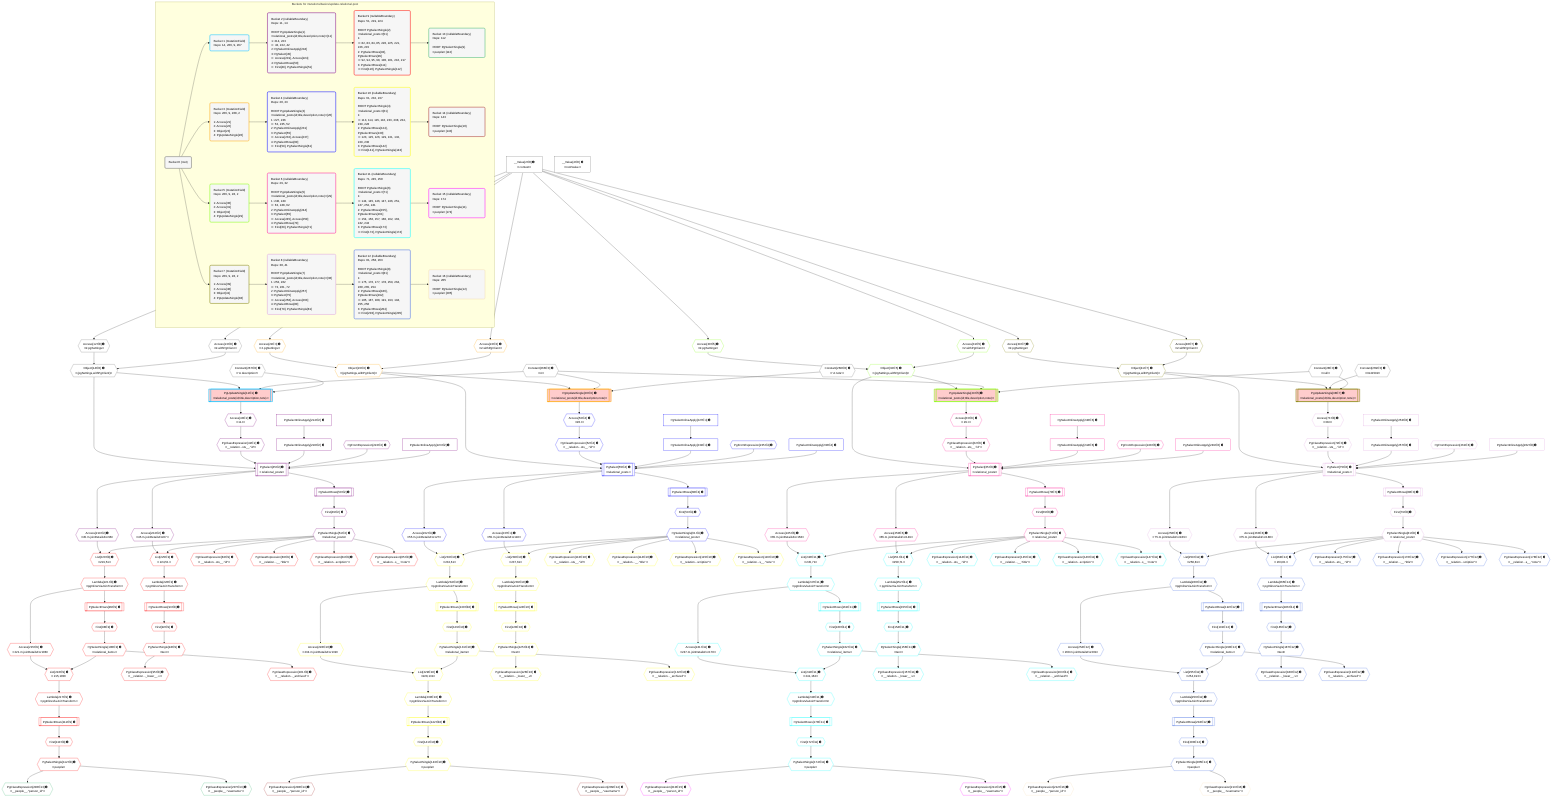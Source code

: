 %%{init: {'themeVariables': { 'fontSize': '12px'}}}%%
graph TD
    classDef path fill:#eee,stroke:#000,color:#000
    classDef plan fill:#fff,stroke-width:1px,color:#000
    classDef itemplan fill:#fff,stroke-width:2px,color:#000
    classDef unbatchedplan fill:#dff,stroke-width:1px,color:#000
    classDef sideeffectplan fill:#fcc,stroke-width:2px,color:#000
    classDef bucket fill:#f6f6f6,color:#000,stroke-width:2px,text-align:left


    %% plan dependencies
    Object14{{"Object[14∈0] ➊<br />ᐸ{pgSettings,withPgClient}ᐳ"}}:::plan
    Access12{{"Access[12∈0] ➊<br />ᐸ2.pgSettingsᐳ"}}:::plan
    Access13{{"Access[13∈0] ➊<br />ᐸ2.withPgClientᐳ"}}:::plan
    Access12 & Access13 --> Object14
    __Value2["__Value[2∈0] ➊<br />ᐸcontextᐳ"]:::plan
    __Value2 --> Access12
    __Value2 --> Access13
    __Value4["__Value[4∈0] ➊<br />ᐸrootValueᐳ"]:::plan
    Constant28{{"Constant[28∈0] ➊<br />ᐸnullᐳ"}}:::plan
    Constant266{{"Constant[266∈0] ➊<br />ᐸ4ᐳ"}}:::plan
    Constant267{{"Constant[267∈0] ➊<br />ᐸ'A description'ᐳ"}}:::plan
    Constant268{{"Constant[268∈0] ➊<br />ᐸ'A note'ᐳ"}}:::plan
    Constant269{{"Constant[269∈0] ➊<br />ᐸ3141592ᐳ"}}:::plan
    PgUpdateSingle11[["PgUpdateSingle[11∈1] ➊<br />ᐸrelational_posts(id;title,description,note)ᐳ"]]:::sideeffectplan
    Object14 & Constant266 & Constant267 --> PgUpdateSingle11
    PgSelect45[["PgSelect[45∈2] ➊<br />ᐸrelational_postsᐳ"]]:::plan
    PgClassExpression42{{"PgClassExpression[42∈2] ➊<br />ᐸ__relation...sts__.”id”ᐳ"}}:::plan
    PgSelectInlineApply218["PgSelectInlineApply[218∈2] ➊"]:::plan
    PgFromExpression222{{"PgFromExpression[222∈2] ➊"}}:::plan
    PgSelectInlineApply223["PgSelectInlineApply[223∈2] ➊"]:::plan
    Object14 & PgClassExpression42 & PgSelectInlineApply218 & PgFromExpression222 & PgSelectInlineApply223 --> PgSelect45
    Access43{{"Access[43∈2] ➊<br />ᐸ11.tᐳ"}}:::plan
    Access43 --> PgClassExpression42
    PgUpdateSingle11 --> Access43
    First49{{"First[49∈2] ➊"}}:::plan
    PgSelectRows50[["PgSelectRows[50∈2] ➊"]]:::plan
    PgSelectRows50 --> First49
    PgSelect45 --> PgSelectRows50
    PgSelectSingle51{{"PgSelectSingle[51∈2] ➊<br />ᐸrelational_postsᐳ"}}:::plan
    First49 --> PgSelectSingle51
    PgSelectInlineApply214["PgSelectInlineApply[214∈2] ➊"]:::plan
    PgSelectInlineApply214 --> PgSelectInlineApply218
    Access219{{"Access[219∈2] ➊<br />ᐸ45.m.joinDetailsFor96ᐳ"}}:::plan
    PgSelect45 --> Access219
    Access224{{"Access[224∈2] ➊<br />ᐸ45.m.joinDetailsFor87ᐳ"}}:::plan
    PgSelect45 --> Access224
    List216{{"List[216∈9] ➊<br />ᐸ215,100ᐳ"}}:::plan
    Access215{{"Access[215∈9] ➊<br />ᐸ221.m.joinDetailsFor108ᐳ"}}:::plan
    PgSelectSingle100{{"PgSelectSingle[100∈9] ➊<br />ᐸrelational_itemsᐳ"}}:::plan
    Access215 & PgSelectSingle100 --> List216
    List220{{"List[220∈9] ➊<br />ᐸ219,51ᐳ"}}:::plan
    Access219 & PgSelectSingle51 --> List220
    List225{{"List[225∈9] ➊<br />ᐸ224,51ᐳ"}}:::plan
    Access224 & PgSelectSingle51 --> List225
    PgClassExpression82{{"PgClassExpression[82∈9] ➊<br />ᐸ__relation...sts__.”id”ᐳ"}}:::plan
    PgSelectSingle51 --> PgClassExpression82
    PgClassExpression83{{"PgClassExpression[83∈9] ➊<br />ᐸ__relation...__.”title”ᐳ"}}:::plan
    PgSelectSingle51 --> PgClassExpression83
    PgClassExpression84{{"PgClassExpression[84∈9] ➊<br />ᐸ__relation...scription”ᐳ"}}:::plan
    PgSelectSingle51 --> PgClassExpression84
    PgClassExpression85{{"PgClassExpression[85∈9] ➊<br />ᐸ__relation...s__.”note”ᐳ"}}:::plan
    PgSelectSingle51 --> PgClassExpression85
    First92{{"First[92∈9] ➊"}}:::plan
    PgSelectRows93[["PgSelectRows[93∈9] ➊"]]:::plan
    PgSelectRows93 --> First92
    Lambda226{{"Lambda[226∈9] ➊<br />ᐸpgInlineViaJoinTransformᐳ"}}:::plan
    Lambda226 --> PgSelectRows93
    PgSelectSingle94{{"PgSelectSingle[94∈9] ➊<br />ᐸtextᐳ"}}:::plan
    First92 --> PgSelectSingle94
    PgClassExpression95{{"PgClassExpression[95∈9] ➊<br />ᐸ__relation..._lower__.vᐳ"}}:::plan
    PgSelectSingle94 --> PgClassExpression95
    First98{{"First[98∈9] ➊"}}:::plan
    PgSelectRows99[["PgSelectRows[99∈9] ➊"]]:::plan
    PgSelectRows99 --> First98
    Lambda221{{"Lambda[221∈9] ➊<br />ᐸpgInlineViaJoinTransformᐳ"}}:::plan
    Lambda221 --> PgSelectRows99
    First98 --> PgSelectSingle100
    PgClassExpression101{{"PgClassExpression[101∈9] ➊<br />ᐸ__relation..._archived”ᐳ"}}:::plan
    PgSelectSingle100 --> PgClassExpression101
    First110{{"First[110∈9] ➊"}}:::plan
    PgSelectRows111[["PgSelectRows[111∈9] ➊"]]:::plan
    PgSelectRows111 --> First110
    Lambda217{{"Lambda[217∈9] ➊<br />ᐸpgInlineViaJoinTransformᐳ"}}:::plan
    Lambda217 --> PgSelectRows111
    PgSelectSingle112{{"PgSelectSingle[112∈9] ➊<br />ᐸpeopleᐳ"}}:::plan
    First110 --> PgSelectSingle112
    Lambda221 --> Access215
    List216 --> Lambda217
    List220 --> Lambda221
    List225 --> Lambda226
    PgClassExpression206{{"PgClassExpression[206∈13] ➊<br />ᐸ__people__.”person_id”ᐳ"}}:::plan
    PgSelectSingle112 --> PgClassExpression206
    PgClassExpression207{{"PgClassExpression[207∈13] ➊<br />ᐸ__people__.”username”ᐳ"}}:::plan
    PgSelectSingle112 --> PgClassExpression207
    PgUpdateSingle20[["PgUpdateSingle[20∈3] ➊<br />ᐸrelational_posts(id;title,description,note)ᐳ"]]:::sideeffectplan
    Object23{{"Object[23∈3] ➊<br />ᐸ{pgSettings,withPgClient}ᐳ"}}:::plan
    Object23 & Constant266 & Constant268 --> PgUpdateSingle20
    Access21{{"Access[21∈3] ➊<br />ᐸ2.pgSettingsᐳ"}}:::plan
    Access22{{"Access[22∈3] ➊<br />ᐸ2.withPgClientᐳ"}}:::plan
    Access21 & Access22 --> Object23
    __Value2 --> Access21
    __Value2 --> Access22
    PgSelect55[["PgSelect[55∈4] ➊<br />ᐸrelational_postsᐳ"]]:::plan
    PgClassExpression52{{"PgClassExpression[52∈4] ➊<br />ᐸ__relation...sts__.”id”ᐳ"}}:::plan
    PgSelectInlineApply231["PgSelectInlineApply[231∈4] ➊"]:::plan
    PgFromExpression235{{"PgFromExpression[235∈4] ➊"}}:::plan
    PgSelectInlineApply236["PgSelectInlineApply[236∈4] ➊"]:::plan
    Object23 & PgClassExpression52 & PgSelectInlineApply231 & PgFromExpression235 & PgSelectInlineApply236 --> PgSelect55
    Access53{{"Access[53∈4] ➊<br />ᐸ20.tᐳ"}}:::plan
    Access53 --> PgClassExpression52
    PgUpdateSingle20 --> Access53
    First59{{"First[59∈4] ➊"}}:::plan
    PgSelectRows60[["PgSelectRows[60∈4] ➊"]]:::plan
    PgSelectRows60 --> First59
    PgSelect55 --> PgSelectRows60
    PgSelectSingle61{{"PgSelectSingle[61∈4] ➊<br />ᐸrelational_postsᐳ"}}:::plan
    First59 --> PgSelectSingle61
    PgSelectInlineApply227["PgSelectInlineApply[227∈4] ➊"]:::plan
    PgSelectInlineApply227 --> PgSelectInlineApply231
    Access232{{"Access[232∈4] ➊<br />ᐸ55.m.joinDetailsFor127ᐳ"}}:::plan
    PgSelect55 --> Access232
    Access237{{"Access[237∈4] ➊<br />ᐸ55.m.joinDetailsFor118ᐳ"}}:::plan
    PgSelect55 --> Access237
    List229{{"List[229∈10] ➊<br />ᐸ228,131ᐳ"}}:::plan
    Access228{{"Access[228∈10] ➊<br />ᐸ234.m.joinDetailsFor139ᐳ"}}:::plan
    PgSelectSingle131{{"PgSelectSingle[131∈10] ➊<br />ᐸrelational_itemsᐳ"}}:::plan
    Access228 & PgSelectSingle131 --> List229
    List233{{"List[233∈10] ➊<br />ᐸ232,61ᐳ"}}:::plan
    Access232 & PgSelectSingle61 --> List233
    List238{{"List[238∈10] ➊<br />ᐸ237,61ᐳ"}}:::plan
    Access237 & PgSelectSingle61 --> List238
    PgClassExpression113{{"PgClassExpression[113∈10] ➊<br />ᐸ__relation...sts__.”id”ᐳ"}}:::plan
    PgSelectSingle61 --> PgClassExpression113
    PgClassExpression114{{"PgClassExpression[114∈10] ➊<br />ᐸ__relation...__.”title”ᐳ"}}:::plan
    PgSelectSingle61 --> PgClassExpression114
    PgClassExpression115{{"PgClassExpression[115∈10] ➊<br />ᐸ__relation...scription”ᐳ"}}:::plan
    PgSelectSingle61 --> PgClassExpression115
    PgClassExpression116{{"PgClassExpression[116∈10] ➊<br />ᐸ__relation...s__.”note”ᐳ"}}:::plan
    PgSelectSingle61 --> PgClassExpression116
    First123{{"First[123∈10] ➊"}}:::plan
    PgSelectRows124[["PgSelectRows[124∈10] ➊"]]:::plan
    PgSelectRows124 --> First123
    Lambda239{{"Lambda[239∈10] ➊<br />ᐸpgInlineViaJoinTransformᐳ"}}:::plan
    Lambda239 --> PgSelectRows124
    PgSelectSingle125{{"PgSelectSingle[125∈10] ➊<br />ᐸtextᐳ"}}:::plan
    First123 --> PgSelectSingle125
    PgClassExpression126{{"PgClassExpression[126∈10] ➊<br />ᐸ__relation..._lower__.vᐳ"}}:::plan
    PgSelectSingle125 --> PgClassExpression126
    First129{{"First[129∈10] ➊"}}:::plan
    PgSelectRows130[["PgSelectRows[130∈10] ➊"]]:::plan
    PgSelectRows130 --> First129
    Lambda234{{"Lambda[234∈10] ➊<br />ᐸpgInlineViaJoinTransformᐳ"}}:::plan
    Lambda234 --> PgSelectRows130
    First129 --> PgSelectSingle131
    PgClassExpression132{{"PgClassExpression[132∈10] ➊<br />ᐸ__relation..._archived”ᐳ"}}:::plan
    PgSelectSingle131 --> PgClassExpression132
    First141{{"First[141∈10] ➊"}}:::plan
    PgSelectRows142[["PgSelectRows[142∈10] ➊"]]:::plan
    PgSelectRows142 --> First141
    Lambda230{{"Lambda[230∈10] ➊<br />ᐸpgInlineViaJoinTransformᐳ"}}:::plan
    Lambda230 --> PgSelectRows142
    PgSelectSingle143{{"PgSelectSingle[143∈10] ➊<br />ᐸpeopleᐳ"}}:::plan
    First141 --> PgSelectSingle143
    Lambda234 --> Access228
    List229 --> Lambda230
    List233 --> Lambda234
    List238 --> Lambda239
    PgClassExpression208{{"PgClassExpression[208∈14] ➊<br />ᐸ__people__.”person_id”ᐳ"}}:::plan
    PgSelectSingle143 --> PgClassExpression208
    PgClassExpression209{{"PgClassExpression[209∈14] ➊<br />ᐸ__people__.”username”ᐳ"}}:::plan
    PgSelectSingle143 --> PgClassExpression209
    PgUpdateSingle29[["PgUpdateSingle[29∈5] ➊<br />ᐸrelational_posts(id;title,description,note)ᐳ"]]:::sideeffectplan
    Object32{{"Object[32∈5] ➊<br />ᐸ{pgSettings,withPgClient}ᐳ"}}:::plan
    Object32 & Constant266 & Constant28 --> PgUpdateSingle29
    Access30{{"Access[30∈5] ➊<br />ᐸ2.pgSettingsᐳ"}}:::plan
    Access31{{"Access[31∈5] ➊<br />ᐸ2.withPgClientᐳ"}}:::plan
    Access30 & Access31 --> Object32
    __Value2 --> Access30
    __Value2 --> Access31
    PgSelect65[["PgSelect[65∈6] ➊<br />ᐸrelational_postsᐳ"]]:::plan
    PgClassExpression62{{"PgClassExpression[62∈6] ➊<br />ᐸ__relation...sts__.”id”ᐳ"}}:::plan
    PgSelectInlineApply244["PgSelectInlineApply[244∈6] ➊"]:::plan
    PgFromExpression248{{"PgFromExpression[248∈6] ➊"}}:::plan
    PgSelectInlineApply249["PgSelectInlineApply[249∈6] ➊"]:::plan
    Object32 & PgClassExpression62 & PgSelectInlineApply244 & PgFromExpression248 & PgSelectInlineApply249 --> PgSelect65
    Access63{{"Access[63∈6] ➊<br />ᐸ29.tᐳ"}}:::plan
    Access63 --> PgClassExpression62
    PgUpdateSingle29 --> Access63
    First69{{"First[69∈6] ➊"}}:::plan
    PgSelectRows70[["PgSelectRows[70∈6] ➊"]]:::plan
    PgSelectRows70 --> First69
    PgSelect65 --> PgSelectRows70
    PgSelectSingle71{{"PgSelectSingle[71∈6] ➊<br />ᐸrelational_postsᐳ"}}:::plan
    First69 --> PgSelectSingle71
    PgSelectInlineApply240["PgSelectInlineApply[240∈6] ➊"]:::plan
    PgSelectInlineApply240 --> PgSelectInlineApply244
    Access245{{"Access[245∈6] ➊<br />ᐸ65.m.joinDetailsFor158ᐳ"}}:::plan
    PgSelect65 --> Access245
    Access250{{"Access[250∈6] ➊<br />ᐸ65.m.joinDetailsFor149ᐳ"}}:::plan
    PgSelect65 --> Access250
    List242{{"List[242∈11] ➊<br />ᐸ241,162ᐳ"}}:::plan
    Access241{{"Access[241∈11] ➊<br />ᐸ247.m.joinDetailsFor170ᐳ"}}:::plan
    PgSelectSingle162{{"PgSelectSingle[162∈11] ➊<br />ᐸrelational_itemsᐳ"}}:::plan
    Access241 & PgSelectSingle162 --> List242
    List246{{"List[246∈11] ➊<br />ᐸ245,71ᐳ"}}:::plan
    Access245 & PgSelectSingle71 --> List246
    List251{{"List[251∈11] ➊<br />ᐸ250,71ᐳ"}}:::plan
    Access250 & PgSelectSingle71 --> List251
    PgClassExpression144{{"PgClassExpression[144∈11] ➊<br />ᐸ__relation...sts__.”id”ᐳ"}}:::plan
    PgSelectSingle71 --> PgClassExpression144
    PgClassExpression145{{"PgClassExpression[145∈11] ➊<br />ᐸ__relation...__.”title”ᐳ"}}:::plan
    PgSelectSingle71 --> PgClassExpression145
    PgClassExpression146{{"PgClassExpression[146∈11] ➊<br />ᐸ__relation...scription”ᐳ"}}:::plan
    PgSelectSingle71 --> PgClassExpression146
    PgClassExpression147{{"PgClassExpression[147∈11] ➊<br />ᐸ__relation...s__.”note”ᐳ"}}:::plan
    PgSelectSingle71 --> PgClassExpression147
    First154{{"First[154∈11] ➊"}}:::plan
    PgSelectRows155[["PgSelectRows[155∈11] ➊"]]:::plan
    PgSelectRows155 --> First154
    Lambda252{{"Lambda[252∈11] ➊<br />ᐸpgInlineViaJoinTransformᐳ"}}:::plan
    Lambda252 --> PgSelectRows155
    PgSelectSingle156{{"PgSelectSingle[156∈11] ➊<br />ᐸtextᐳ"}}:::plan
    First154 --> PgSelectSingle156
    PgClassExpression157{{"PgClassExpression[157∈11] ➊<br />ᐸ__relation..._lower__.vᐳ"}}:::plan
    PgSelectSingle156 --> PgClassExpression157
    First160{{"First[160∈11] ➊"}}:::plan
    PgSelectRows161[["PgSelectRows[161∈11] ➊"]]:::plan
    PgSelectRows161 --> First160
    Lambda247{{"Lambda[247∈11] ➊<br />ᐸpgInlineViaJoinTransformᐳ"}}:::plan
    Lambda247 --> PgSelectRows161
    First160 --> PgSelectSingle162
    PgClassExpression163{{"PgClassExpression[163∈11] ➊<br />ᐸ__relation..._archived”ᐳ"}}:::plan
    PgSelectSingle162 --> PgClassExpression163
    First172{{"First[172∈11] ➊"}}:::plan
    PgSelectRows173[["PgSelectRows[173∈11] ➊"]]:::plan
    PgSelectRows173 --> First172
    Lambda243{{"Lambda[243∈11] ➊<br />ᐸpgInlineViaJoinTransformᐳ"}}:::plan
    Lambda243 --> PgSelectRows173
    PgSelectSingle174{{"PgSelectSingle[174∈11] ➊<br />ᐸpeopleᐳ"}}:::plan
    First172 --> PgSelectSingle174
    Lambda247 --> Access241
    List242 --> Lambda243
    List246 --> Lambda247
    List251 --> Lambda252
    PgClassExpression210{{"PgClassExpression[210∈15] ➊<br />ᐸ__people__.”person_id”ᐳ"}}:::plan
    PgSelectSingle174 --> PgClassExpression210
    PgClassExpression211{{"PgClassExpression[211∈15] ➊<br />ᐸ__people__.”username”ᐳ"}}:::plan
    PgSelectSingle174 --> PgClassExpression211
    PgUpdateSingle38[["PgUpdateSingle[38∈7] ➊<br />ᐸrelational_posts(id;title,description,note)ᐳ"]]:::sideeffectplan
    Object41{{"Object[41∈7] ➊<br />ᐸ{pgSettings,withPgClient}ᐳ"}}:::plan
    Object41 & Constant269 & Constant28 --> PgUpdateSingle38
    Access39{{"Access[39∈7] ➊<br />ᐸ2.pgSettingsᐳ"}}:::plan
    Access40{{"Access[40∈7] ➊<br />ᐸ2.withPgClientᐳ"}}:::plan
    Access39 & Access40 --> Object41
    __Value2 --> Access39
    __Value2 --> Access40
    PgSelect75[["PgSelect[75∈8] ➊<br />ᐸrelational_postsᐳ"]]:::plan
    PgClassExpression72{{"PgClassExpression[72∈8] ➊<br />ᐸ__relation...sts__.”id”ᐳ"}}:::plan
    PgSelectInlineApply257["PgSelectInlineApply[257∈8] ➊"]:::plan
    PgFromExpression261{{"PgFromExpression[261∈8] ➊"}}:::plan
    PgSelectInlineApply262["PgSelectInlineApply[262∈8] ➊"]:::plan
    Object41 & PgClassExpression72 & PgSelectInlineApply257 & PgFromExpression261 & PgSelectInlineApply262 --> PgSelect75
    Access73{{"Access[73∈8] ➊<br />ᐸ38.tᐳ"}}:::plan
    Access73 --> PgClassExpression72
    PgUpdateSingle38 --> Access73
    First79{{"First[79∈8] ➊"}}:::plan
    PgSelectRows80[["PgSelectRows[80∈8] ➊"]]:::plan
    PgSelectRows80 --> First79
    PgSelect75 --> PgSelectRows80
    PgSelectSingle81{{"PgSelectSingle[81∈8] ➊<br />ᐸrelational_postsᐳ"}}:::plan
    First79 --> PgSelectSingle81
    PgSelectInlineApply253["PgSelectInlineApply[253∈8] ➊"]:::plan
    PgSelectInlineApply253 --> PgSelectInlineApply257
    Access258{{"Access[258∈8] ➊<br />ᐸ75.m.joinDetailsFor189ᐳ"}}:::plan
    PgSelect75 --> Access258
    Access263{{"Access[263∈8] ➊<br />ᐸ75.m.joinDetailsFor180ᐳ"}}:::plan
    PgSelect75 --> Access263
    List255{{"List[255∈12] ➊<br />ᐸ254,193ᐳ"}}:::plan
    Access254{{"Access[254∈12] ➊<br />ᐸ260.m.joinDetailsFor201ᐳ"}}:::plan
    PgSelectSingle193{{"PgSelectSingle[193∈12] ➊<br />ᐸrelational_itemsᐳ"}}:::plan
    Access254 & PgSelectSingle193 --> List255
    List259{{"List[259∈12] ➊<br />ᐸ258,81ᐳ"}}:::plan
    Access258 & PgSelectSingle81 --> List259
    List264{{"List[264∈12] ➊<br />ᐸ263,81ᐳ"}}:::plan
    Access263 & PgSelectSingle81 --> List264
    PgClassExpression175{{"PgClassExpression[175∈12] ➊<br />ᐸ__relation...sts__.”id”ᐳ"}}:::plan
    PgSelectSingle81 --> PgClassExpression175
    PgClassExpression176{{"PgClassExpression[176∈12] ➊<br />ᐸ__relation...__.”title”ᐳ"}}:::plan
    PgSelectSingle81 --> PgClassExpression176
    PgClassExpression177{{"PgClassExpression[177∈12] ➊<br />ᐸ__relation...scription”ᐳ"}}:::plan
    PgSelectSingle81 --> PgClassExpression177
    PgClassExpression178{{"PgClassExpression[178∈12] ➊<br />ᐸ__relation...s__.”note”ᐳ"}}:::plan
    PgSelectSingle81 --> PgClassExpression178
    First185{{"First[185∈12] ➊"}}:::plan
    PgSelectRows186[["PgSelectRows[186∈12] ➊"]]:::plan
    PgSelectRows186 --> First185
    Lambda265{{"Lambda[265∈12] ➊<br />ᐸpgInlineViaJoinTransformᐳ"}}:::plan
    Lambda265 --> PgSelectRows186
    PgSelectSingle187{{"PgSelectSingle[187∈12] ➊<br />ᐸtextᐳ"}}:::plan
    First185 --> PgSelectSingle187
    PgClassExpression188{{"PgClassExpression[188∈12] ➊<br />ᐸ__relation..._lower__.vᐳ"}}:::plan
    PgSelectSingle187 --> PgClassExpression188
    First191{{"First[191∈12] ➊"}}:::plan
    PgSelectRows192[["PgSelectRows[192∈12] ➊"]]:::plan
    PgSelectRows192 --> First191
    Lambda260{{"Lambda[260∈12] ➊<br />ᐸpgInlineViaJoinTransformᐳ"}}:::plan
    Lambda260 --> PgSelectRows192
    First191 --> PgSelectSingle193
    PgClassExpression194{{"PgClassExpression[194∈12] ➊<br />ᐸ__relation..._archived”ᐳ"}}:::plan
    PgSelectSingle193 --> PgClassExpression194
    First203{{"First[203∈12] ➊"}}:::plan
    PgSelectRows204[["PgSelectRows[204∈12] ➊"]]:::plan
    PgSelectRows204 --> First203
    Lambda256{{"Lambda[256∈12] ➊<br />ᐸpgInlineViaJoinTransformᐳ"}}:::plan
    Lambda256 --> PgSelectRows204
    PgSelectSingle205{{"PgSelectSingle[205∈12] ➊<br />ᐸpeopleᐳ"}}:::plan
    First203 --> PgSelectSingle205
    Lambda260 --> Access254
    List255 --> Lambda256
    List259 --> Lambda260
    List264 --> Lambda265
    PgClassExpression212{{"PgClassExpression[212∈16] ➊<br />ᐸ__people__.”person_id”ᐳ"}}:::plan
    PgSelectSingle205 --> PgClassExpression212
    PgClassExpression213{{"PgClassExpression[213∈16] ➊<br />ᐸ__people__.”username”ᐳ"}}:::plan
    PgSelectSingle205 --> PgClassExpression213

    %% define steps

    subgraph "Buckets for mutations/basics/update-relational-post"
    Bucket0("Bucket 0 (root)"):::bucket
    classDef bucket0 stroke:#696969
    class Bucket0,__Value2,__Value4,Access12,Access13,Object14,Constant28,Constant266,Constant267,Constant268,Constant269 bucket0
    Bucket1("Bucket 1 (mutationField)<br />Deps: 14, 266, 9, 267"):::bucket
    classDef bucket1 stroke:#00bfff
    class Bucket1,PgUpdateSingle11 bucket1
    Bucket2("Bucket 2 (nullableBoundary)<br />Deps: 11, 14<br /><br />ROOT PgUpdateSingle{1}ᐸrelational_posts(id;title,description,note)ᐳ[11]<br />1: 214, 223<br />ᐳ: 43, 222, 42<br />2: PgSelectInlineApply[218]<br />3: PgSelect[45]<br />ᐳ: Access[219], Access[224]<br />4: PgSelectRows[50]<br />ᐳ: First[49], PgSelectSingle[51]"):::bucket
    classDef bucket2 stroke:#7f007f
    class Bucket2,PgClassExpression42,Access43,PgSelect45,First49,PgSelectRows50,PgSelectSingle51,PgSelectInlineApply214,PgSelectInlineApply218,Access219,PgFromExpression222,PgSelectInlineApply223,Access224 bucket2
    Bucket3("Bucket 3 (mutationField)<br />Deps: 266, 9, 268, 2<br /><br />1: Access[21]<br />2: Access[22]<br />3: Object[23]<br />4: PgUpdateSingle[20]"):::bucket
    classDef bucket3 stroke:#ffa500
    class Bucket3,PgUpdateSingle20,Access21,Access22,Object23 bucket3
    Bucket4("Bucket 4 (nullableBoundary)<br />Deps: 20, 23<br /><br />ROOT PgUpdateSingle{3}ᐸrelational_posts(id;title,description,note)ᐳ[20]<br />1: 227, 236<br />ᐳ: 53, 235, 52<br />2: PgSelectInlineApply[231]<br />3: PgSelect[55]<br />ᐳ: Access[232], Access[237]<br />4: PgSelectRows[60]<br />ᐳ: First[59], PgSelectSingle[61]"):::bucket
    classDef bucket4 stroke:#0000ff
    class Bucket4,PgClassExpression52,Access53,PgSelect55,First59,PgSelectRows60,PgSelectSingle61,PgSelectInlineApply227,PgSelectInlineApply231,Access232,PgFromExpression235,PgSelectInlineApply236,Access237 bucket4
    Bucket5("Bucket 5 (mutationField)<br />Deps: 266, 9, 28, 2<br /><br />1: Access[30]<br />2: Access[31]<br />3: Object[32]<br />4: PgUpdateSingle[29]"):::bucket
    classDef bucket5 stroke:#7fff00
    class Bucket5,PgUpdateSingle29,Access30,Access31,Object32 bucket5
    Bucket6("Bucket 6 (nullableBoundary)<br />Deps: 29, 32<br /><br />ROOT PgUpdateSingle{5}ᐸrelational_posts(id;title,description,note)ᐳ[29]<br />1: 240, 249<br />ᐳ: 63, 248, 62<br />2: PgSelectInlineApply[244]<br />3: PgSelect[65]<br />ᐳ: Access[245], Access[250]<br />4: PgSelectRows[70]<br />ᐳ: First[69], PgSelectSingle[71]"):::bucket
    classDef bucket6 stroke:#ff1493
    class Bucket6,PgClassExpression62,Access63,PgSelect65,First69,PgSelectRows70,PgSelectSingle71,PgSelectInlineApply240,PgSelectInlineApply244,Access245,PgFromExpression248,PgSelectInlineApply249,Access250 bucket6
    Bucket7("Bucket 7 (mutationField)<br />Deps: 269, 9, 28, 2<br /><br />1: Access[39]<br />2: Access[40]<br />3: Object[41]<br />4: PgUpdateSingle[38]"):::bucket
    classDef bucket7 stroke:#808000
    class Bucket7,PgUpdateSingle38,Access39,Access40,Object41 bucket7
    Bucket8("Bucket 8 (nullableBoundary)<br />Deps: 38, 41<br /><br />ROOT PgUpdateSingle{7}ᐸrelational_posts(id;title,description,note)ᐳ[38]<br />1: 253, 262<br />ᐳ: 73, 261, 72<br />2: PgSelectInlineApply[257]<br />3: PgSelect[75]<br />ᐳ: Access[258], Access[263]<br />4: PgSelectRows[80]<br />ᐳ: First[79], PgSelectSingle[81]"):::bucket
    classDef bucket8 stroke:#dda0dd
    class Bucket8,PgClassExpression72,Access73,PgSelect75,First79,PgSelectRows80,PgSelectSingle81,PgSelectInlineApply253,PgSelectInlineApply257,Access258,PgFromExpression261,PgSelectInlineApply262,Access263 bucket8
    Bucket9("Bucket 9 (nullableBoundary)<br />Deps: 51, 219, 224<br /><br />ROOT PgSelectSingle{2}ᐸrelational_postsᐳ[51]<br />1: <br />ᐳ: 82, 83, 84, 85, 220, 225, 221, 226, 215<br />2: PgSelectRows[93], PgSelectRows[99]<br />ᐳ: 92, 94, 95, 98, 100, 101, 216, 217<br />3: PgSelectRows[111]<br />ᐳ: First[110], PgSelectSingle[112]"):::bucket
    classDef bucket9 stroke:#ff0000
    class Bucket9,PgClassExpression82,PgClassExpression83,PgClassExpression84,PgClassExpression85,First92,PgSelectRows93,PgSelectSingle94,PgClassExpression95,First98,PgSelectRows99,PgSelectSingle100,PgClassExpression101,First110,PgSelectRows111,PgSelectSingle112,Access215,List216,Lambda217,List220,Lambda221,List225,Lambda226 bucket9
    Bucket10("Bucket 10 (nullableBoundary)<br />Deps: 61, 232, 237<br /><br />ROOT PgSelectSingle{4}ᐸrelational_postsᐳ[61]<br />1: <br />ᐳ: 113, 114, 115, 116, 233, 238, 234, 239, 228<br />2: PgSelectRows[124], PgSelectRows[130]<br />ᐳ: 123, 125, 126, 129, 131, 132, 229, 230<br />3: PgSelectRows[142]<br />ᐳ: First[141], PgSelectSingle[143]"):::bucket
    classDef bucket10 stroke:#ffff00
    class Bucket10,PgClassExpression113,PgClassExpression114,PgClassExpression115,PgClassExpression116,First123,PgSelectRows124,PgSelectSingle125,PgClassExpression126,First129,PgSelectRows130,PgSelectSingle131,PgClassExpression132,First141,PgSelectRows142,PgSelectSingle143,Access228,List229,Lambda230,List233,Lambda234,List238,Lambda239 bucket10
    Bucket11("Bucket 11 (nullableBoundary)<br />Deps: 71, 245, 250<br /><br />ROOT PgSelectSingle{6}ᐸrelational_postsᐳ[71]<br />1: <br />ᐳ: 144, 145, 146, 147, 246, 251, 247, 252, 241<br />2: PgSelectRows[155], PgSelectRows[161]<br />ᐳ: 154, 156, 157, 160, 162, 163, 242, 243<br />3: PgSelectRows[173]<br />ᐳ: First[172], PgSelectSingle[174]"):::bucket
    classDef bucket11 stroke:#00ffff
    class Bucket11,PgClassExpression144,PgClassExpression145,PgClassExpression146,PgClassExpression147,First154,PgSelectRows155,PgSelectSingle156,PgClassExpression157,First160,PgSelectRows161,PgSelectSingle162,PgClassExpression163,First172,PgSelectRows173,PgSelectSingle174,Access241,List242,Lambda243,List246,Lambda247,List251,Lambda252 bucket11
    Bucket12("Bucket 12 (nullableBoundary)<br />Deps: 81, 258, 263<br /><br />ROOT PgSelectSingle{8}ᐸrelational_postsᐳ[81]<br />1: <br />ᐳ: 175, 176, 177, 178, 259, 264, 260, 265, 254<br />2: PgSelectRows[186], PgSelectRows[192]<br />ᐳ: 185, 187, 188, 191, 193, 194, 255, 256<br />3: PgSelectRows[204]<br />ᐳ: First[203], PgSelectSingle[205]"):::bucket
    classDef bucket12 stroke:#4169e1
    class Bucket12,PgClassExpression175,PgClassExpression176,PgClassExpression177,PgClassExpression178,First185,PgSelectRows186,PgSelectSingle187,PgClassExpression188,First191,PgSelectRows192,PgSelectSingle193,PgClassExpression194,First203,PgSelectRows204,PgSelectSingle205,Access254,List255,Lambda256,List259,Lambda260,List264,Lambda265 bucket12
    Bucket13("Bucket 13 (nullableBoundary)<br />Deps: 112<br /><br />ROOT PgSelectSingle{9}ᐸpeopleᐳ[112]"):::bucket
    classDef bucket13 stroke:#3cb371
    class Bucket13,PgClassExpression206,PgClassExpression207 bucket13
    Bucket14("Bucket 14 (nullableBoundary)<br />Deps: 143<br /><br />ROOT PgSelectSingle{10}ᐸpeopleᐳ[143]"):::bucket
    classDef bucket14 stroke:#a52a2a
    class Bucket14,PgClassExpression208,PgClassExpression209 bucket14
    Bucket15("Bucket 15 (nullableBoundary)<br />Deps: 174<br /><br />ROOT PgSelectSingle{11}ᐸpeopleᐳ[174]"):::bucket
    classDef bucket15 stroke:#ff00ff
    class Bucket15,PgClassExpression210,PgClassExpression211 bucket15
    Bucket16("Bucket 16 (nullableBoundary)<br />Deps: 205<br /><br />ROOT PgSelectSingle{12}ᐸpeopleᐳ[205]"):::bucket
    classDef bucket16 stroke:#f5deb3
    class Bucket16,PgClassExpression212,PgClassExpression213 bucket16
    Bucket0 --> Bucket1 & Bucket3 & Bucket5 & Bucket7
    Bucket1 --> Bucket2
    Bucket2 --> Bucket9
    Bucket3 --> Bucket4
    Bucket4 --> Bucket10
    Bucket5 --> Bucket6
    Bucket6 --> Bucket11
    Bucket7 --> Bucket8
    Bucket8 --> Bucket12
    Bucket9 --> Bucket13
    Bucket10 --> Bucket14
    Bucket11 --> Bucket15
    Bucket12 --> Bucket16
    end